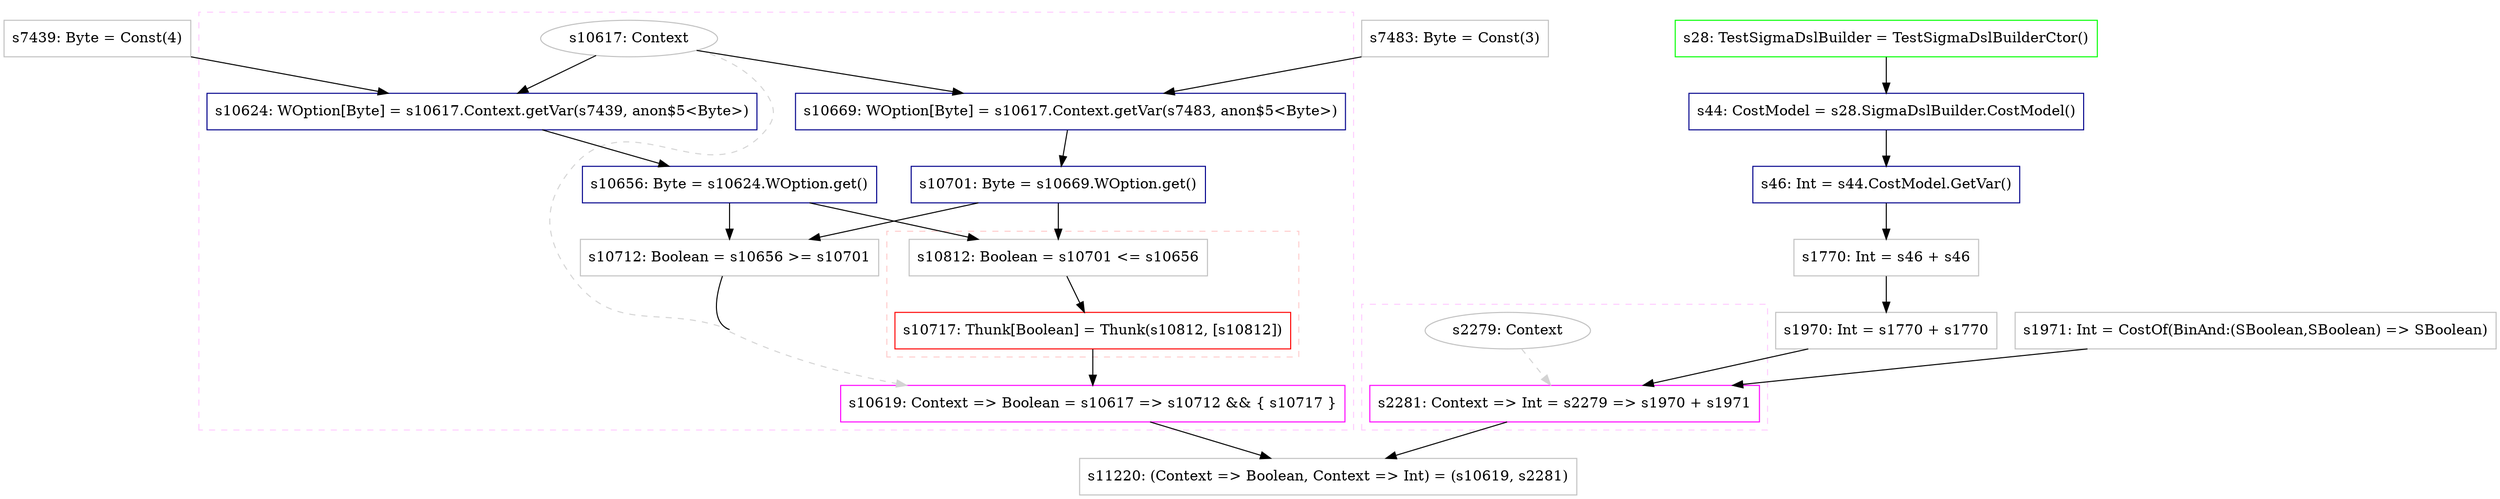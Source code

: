 digraph "R6" {
concentrate=true
node [style=filled, fillcolor=orangered]

"s7439" [
label="s7439: Byte = Const(4)"
shape=box, color=gray, tooltip="s7439:Byte", style=filled, fillcolor=white
]
"s7483" [
label="s7483: Byte = Const(3)"
shape=box, color=gray, tooltip="s7483:Byte", style=filled, fillcolor=white
]
subgraph cluster_s10619 {
style=dashed; color="#FFCCFF"
"s10617" [
label="s10617: Context"
shape=oval, color=gray, tooltip="s10617:Context", style=filled, fillcolor=white
]
"s10619" [
label="s10619: Context => Boolean = s10617 => s10712 && { s10717 }"
shape=box, color=magenta, tooltip="s10619:Context => Boolean", style=filled, fillcolor=white
]
{rank=source; s10617}
"s10624" [
label="s10624: WOption[Byte] = s10617.Context.getVar(s7439, anon$5<Byte>)"
shape=box, color=darkblue, tooltip="s10624:WOption[Byte]", style=filled, fillcolor=white
]
"s10656" [
label="s10656: Byte = s10624.WOption.get()"
shape=box, color=darkblue, tooltip="s10656:Byte", style=filled, fillcolor=white
]
"s10669" [
label="s10669: WOption[Byte] = s10617.Context.getVar(s7483, anon$5<Byte>)"
shape=box, color=darkblue, tooltip="s10669:WOption[Byte]", style=filled, fillcolor=white
]
"s10701" [
label="s10701: Byte = s10669.WOption.get()"
shape=box, color=darkblue, tooltip="s10701:Byte", style=filled, fillcolor=white
]
"s10712" [
label="s10712: Boolean = s10656 >= s10701"
shape=box, color=gray, tooltip="s10712:Boolean", style=filled, fillcolor=white
]
subgraph cluster_s10717 {
style=dashed; color="#FFCCCC"
"s10717" [
label="s10717: Thunk[Boolean] = Thunk(s10812, [s10812])"
shape=box, color=red, tooltip="s10717:Thunk[Boolean]", style=filled, fillcolor=white
]
"s10812" [
label="s10812: Boolean = s10701 <= s10656"
shape=box, color=gray, tooltip="s10812:Boolean", style=filled, fillcolor=white
]
{rank=sink; s10717}
}
{rank=sink; s10619}
}
"s28" [
label="s28: TestSigmaDslBuilder = TestSigmaDslBuilderCtor()"
shape=box, color=green, tooltip="s28:TestSigmaDslBuilder", style=filled, fillcolor=white
]
"s44" [
label="s44: CostModel = s28.SigmaDslBuilder.CostModel()"
shape=box, color=darkblue, tooltip="s44:CostModel", style=filled, fillcolor=white
]
"s46" [
label="s46: Int = s44.CostModel.GetVar()"
shape=box, color=darkblue, tooltip="s46:Int", style=filled, fillcolor=white
]
"s1770" [
label="s1770: Int = s46 + s46"
shape=box, color=gray, tooltip="s1770:Int", style=filled, fillcolor=white
]
"s1970" [
label="s1970: Int = s1770 + s1770"
shape=box, color=gray, tooltip="s1970:Int", style=filled, fillcolor=white
]
"s1971" [
label="s1971: Int = CostOf(BinAnd:(SBoolean,SBoolean) => SBoolean)"
shape=box, color=gray, tooltip="s1971:Int", style=filled, fillcolor=white
]
subgraph cluster_s2281 {
style=dashed; color="#FFCCFF"
"s2279" [
label="s2279: Context"
shape=oval, color=gray, tooltip="s2279:Context", style=filled, fillcolor=white
]
"s2281" [
label="s2281: Context => Int = s2279 => s1970 + s1971"
shape=box, color=magenta, tooltip="s2281:Context => Int", style=filled, fillcolor=white
]
{rank=source; s2279}
{rank=sink; s2281}
}
"s11220" [
label="s11220: (Context => Boolean, Context => Int) = (s10619, s2281)"
shape=box, color=gray, tooltip="s11220:(Context => Boolean, Context => Int)", style=filled, fillcolor=white
]
"s10701" -> "s10812" [style=solid]
"s10656" -> "s10812" [style=solid]
"s10617" -> "s10619" [style=dashed, color=lightgray, weight=0]
"s10712" -> "s10619" [style=solid]
"s10717" -> "s10619" [style=solid]
"s44" -> "s46" [style=solid]
"s2279" -> "s2281" [style=dashed, color=lightgray, weight=0]
"s1970" -> "s2281" [style=solid]
"s1971" -> "s2281" [style=solid]
"s1770" -> "s1970" [style=solid]
"s1770" -> "s1970" [style=solid]
"s10624" -> "s10656" [style=solid]
"s10617" -> "s10624" [style=solid]
"s7439" -> "s10624" [style=solid]
"s28" -> "s44" [style=solid]
"s10619" -> "s11220" [style=solid]
"s2281" -> "s11220" [style=solid]
"s46" -> "s1770" [style=solid]
"s46" -> "s1770" [style=solid]
"s10812" -> "s10717" [style=solid]
"s10656" -> "s10712" [style=solid]
"s10701" -> "s10712" [style=solid]
"s10669" -> "s10701" [style=solid]
"s10617" -> "s10669" [style=solid]
"s7483" -> "s10669" [style=solid]
}

